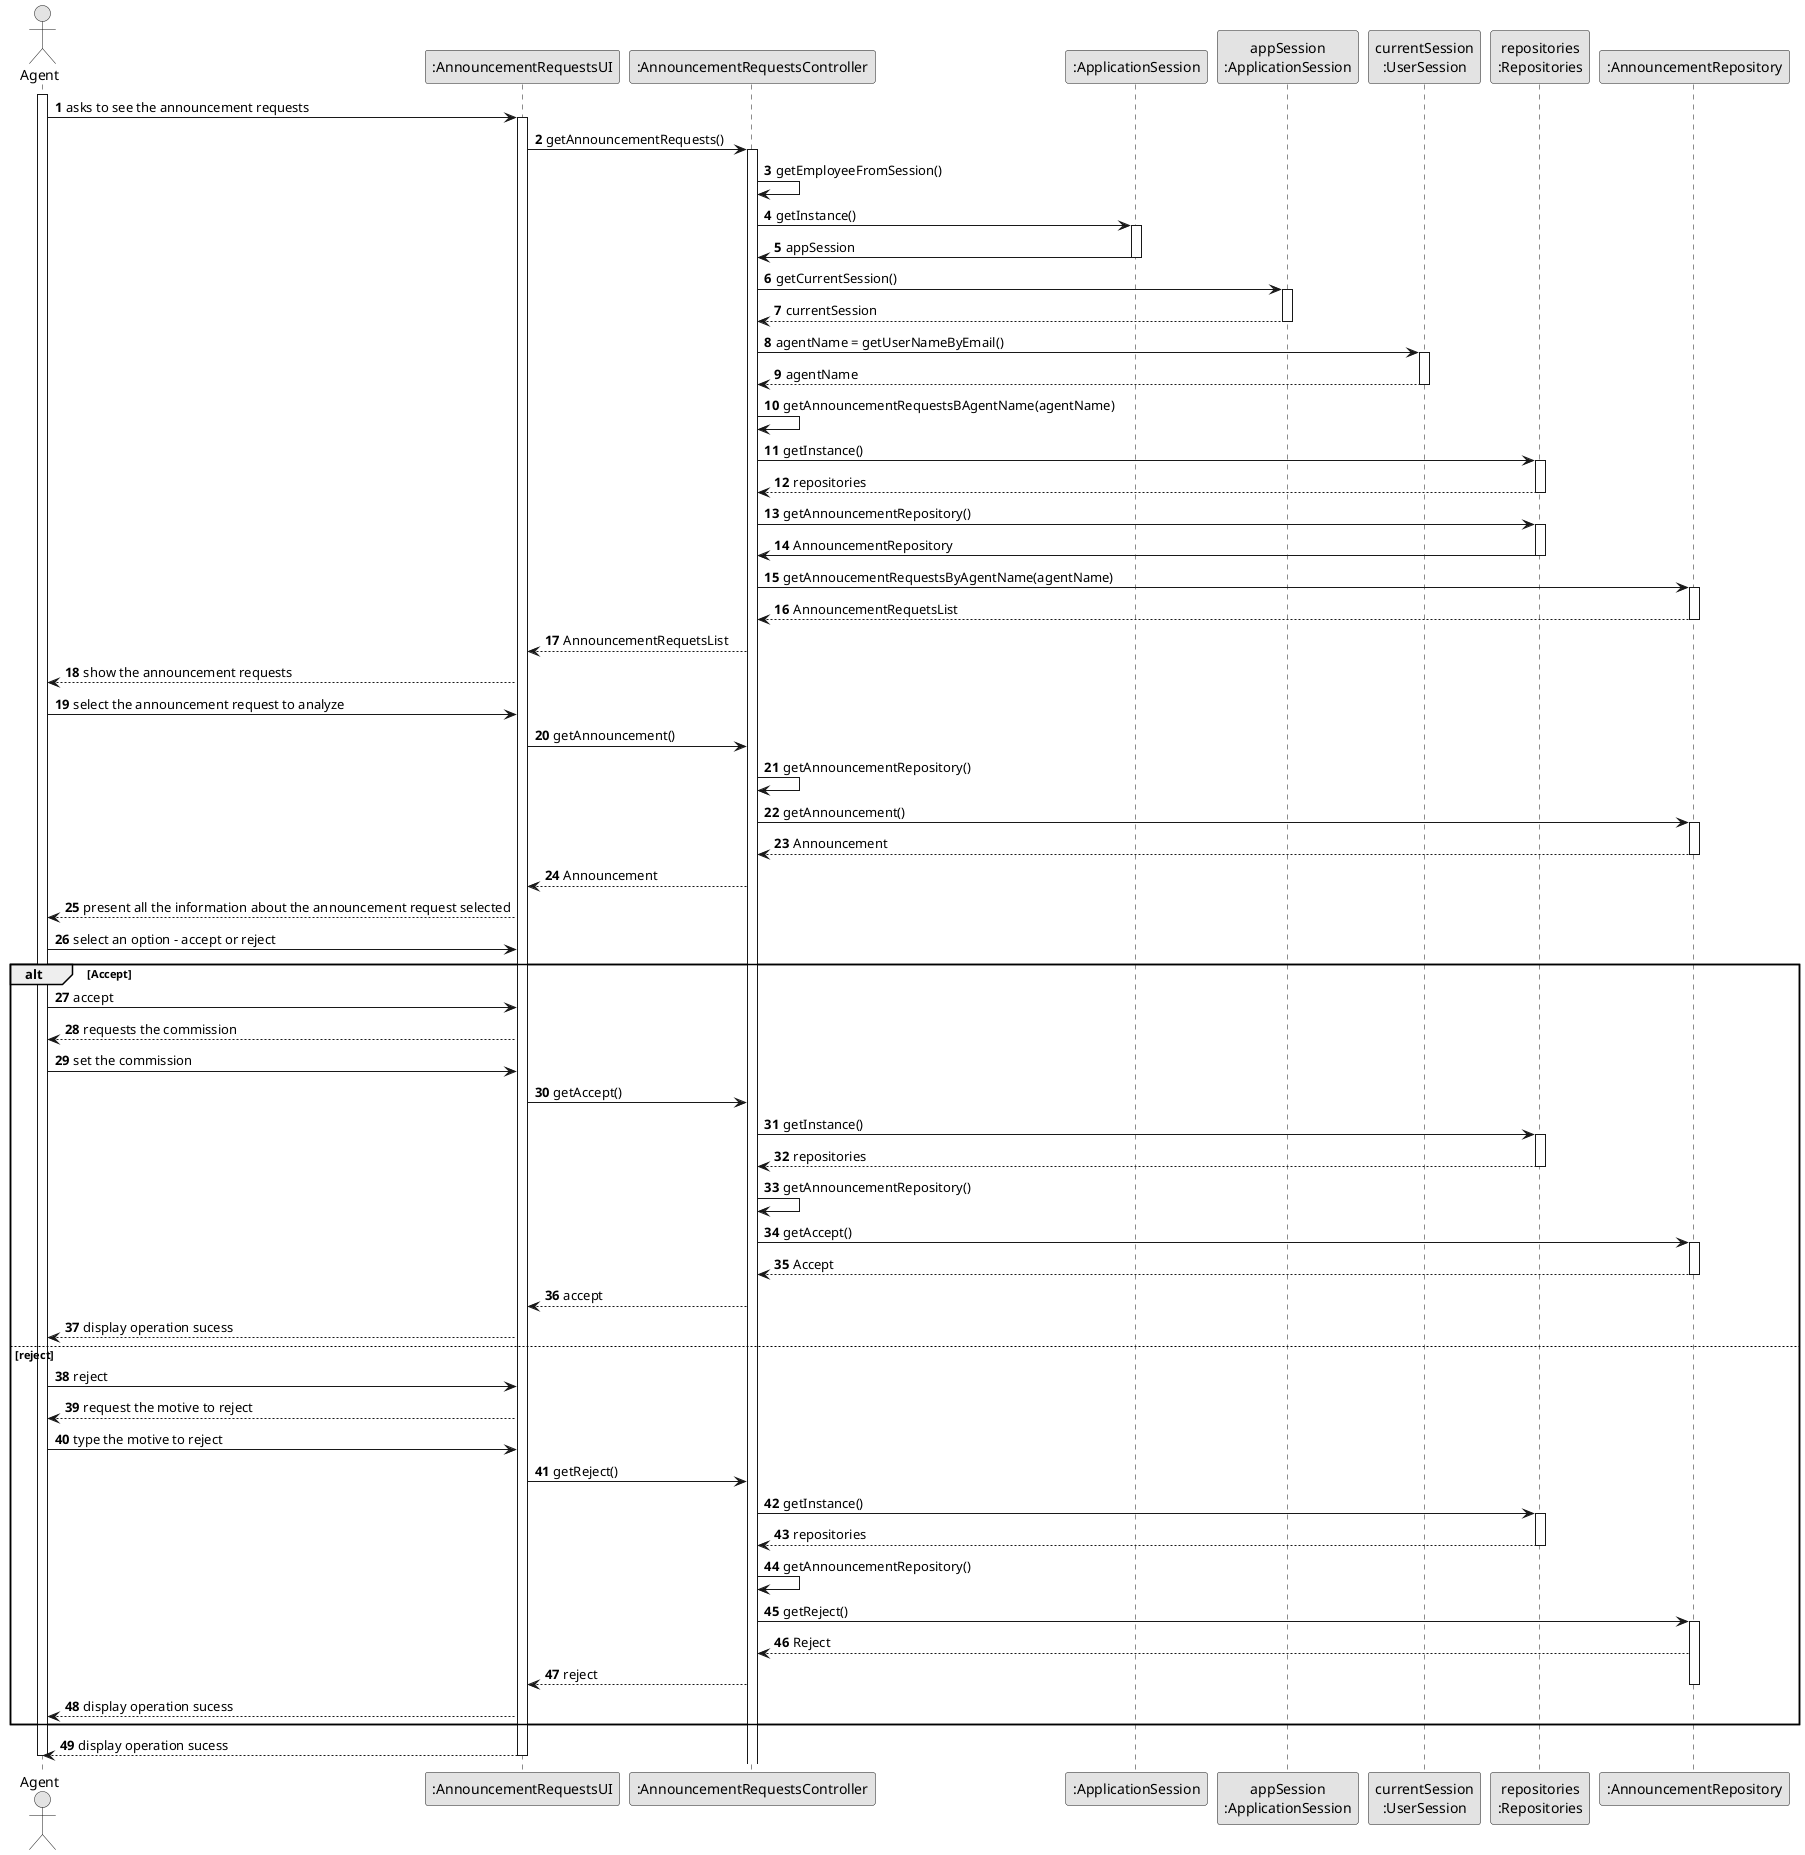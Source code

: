 @startuml
skinparam monochrome true
skinparam packageStyle rectangle
skinparam shadowing false

autonumber

'hide footbox
actor "Agent" as AG
participant ":AnnouncementRequestsUI" as UI
participant ":AnnouncementRequestsController" as CTRL
participant ":ApplicationSession" as _APP
participant "appSession\n:ApplicationSession" as APP
participant "currentSession\n:UserSession" as SESSAO
participant "repositories\n:Repositories" as REP
participant ":AnnouncementRepository" as AnnouncementREP



activate AG

        AG -> UI : asks to see the announcement requests
        activate UI

        UI -> CTRL : getAnnouncementRequests()
        activate CTRL
         CTRL -> CTRL : getEmployeeFromSession()

          CTRL -> _APP: getInstance()
             activate _APP
          _APP -> CTRL: appSession
              deactivate _APP

          CTRL -> APP: getCurrentSession()
              activate APP

          APP --> CTRL: currentSession
              deactivate APP

         CTRL -> SESSAO: agentName = getUserNameByEmail()
              activate SESSAO

          SESSAO --> CTRL : agentName
              deactivate SESSAO


         CTRL -> CTRL : getAnnouncementRequestsBAgentName(agentName)

         CTRL -> REP : getInstance()
               activate REP

         REP --> CTRL: repositories
               deactivate REP

          CTRL -> REP : getAnnouncementRepository()
                activate REP

           REP -> CTRL : AnnouncementRepository
                deactivate REP

           CTRL -> AnnouncementREP : getAnnoucementRequestsByAgentName(agentName)
                activate AnnouncementREP

           AnnouncementREP --> CTRL : AnnouncementRequetsList
                deactivate AnnouncementREP
         CTRL --> UI : AnnouncementRequetsList

        UI --> AG : show the announcement requests

        AG -> UI : select the announcement request to analyze

        UI -> CTRL : getAnnouncement()

        CTRL -> CTRL : getAnnouncementRepository()


        CTRL -> AnnouncementREP: getAnnouncement()
               activate AnnouncementREP
               AnnouncementREP --> CTRL : Announcement
               deactivate AnnouncementREP

               CTRL --> UI : Announcement

        UI --> AG : present all the information about the announcement request selected

        AG -> UI : select an option - accept or reject

        alt Accept

        AG -> UI : accept
        UI --> AG: requests the commission
        AG -> UI : set the commission

        UI -> CTRL : getAccept()
         CTRL -> REP : getInstance()
                       activate REP

                 REP --> CTRL: repositories
                       deactivate REP

        CTRL -> CTRL: getAnnouncementRepository()
        CTRL -> AnnouncementREP : getAccept()
        activate AnnouncementREP
        AnnouncementREP --> CTRL : Accept
        deactivate AnnouncementREP
        CTRL --> UI : accept
        UI --> AG: display operation sucess


        else reject
        AG -> UI : reject
        UI --> AG : request the motive to reject
        AG -> UI : type the motive to reject
        UI -> CTRL : getReject()
        CTRL -> REP : getInstance()
           activate REP

             REP --> CTRL: repositories
           deactivate REP

                CTRL -> CTRL: getAnnouncementRepository()
                CTRL -> AnnouncementREP : getReject()
                activate AnnouncementREP
                AnnouncementREP --> CTRL : Reject
                CTRL --> UI : reject
                deactivate AnnouncementREP
                 UI --> AG: display operation sucess



        end

         UI --> AG: display operation sucess


                    deactivate UI

                deactivate AG

@enduml